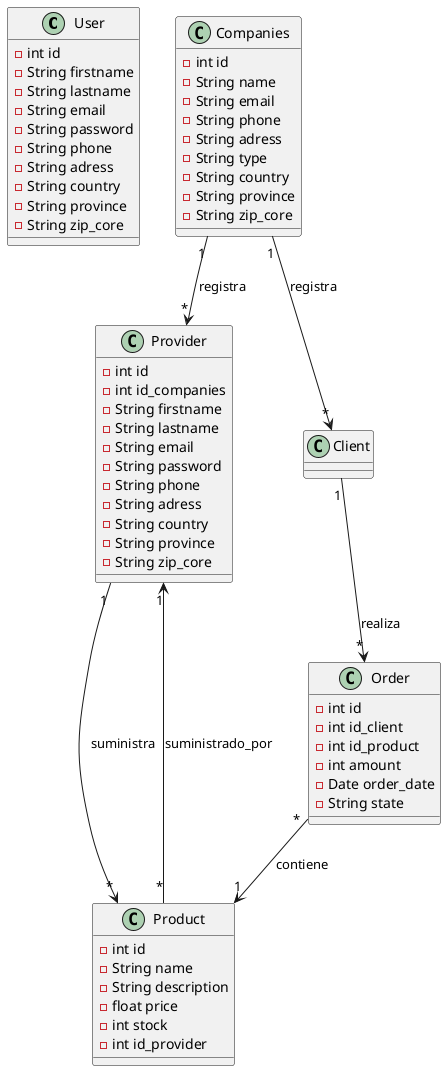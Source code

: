 @startuml DiagramaClases
class User {
  -int id
  -String firstname
  -String lastname
  -String email
  -String password
  -String phone
  -String adress
  -String country
  -String province
  -String zip_core
}

class Provider {
  -int id
  -int id_companies
  -String firstname
  -String lastname
  -String email
  -String password
  -String phone
  -String adress
  -String country
  -String province
  -String zip_core
}

class Companies {
  -int id
  -String name
  -String email
  -String phone
  -String adress
  -String type
  -String country
  -String province
  -String zip_core
}

class Product {
  -int id
  -String name
  -String description
  -float price
  -int stock
  -int id_provider
}

class Order {
  -int id
  -int id_client
  -int id_product
  -int amount
  -Date order_date
  -String state
}

Client "1" --> "*" Order : realiza
Order "*" --> "1" Product : contiene
Product "*" --> "1" Provider : suministrado_por
Provider "1" --> "*" Product : suministra
Companies "1" --> "*" Client : registra
Companies "1" --> "*" Provider : registra
@enduml
